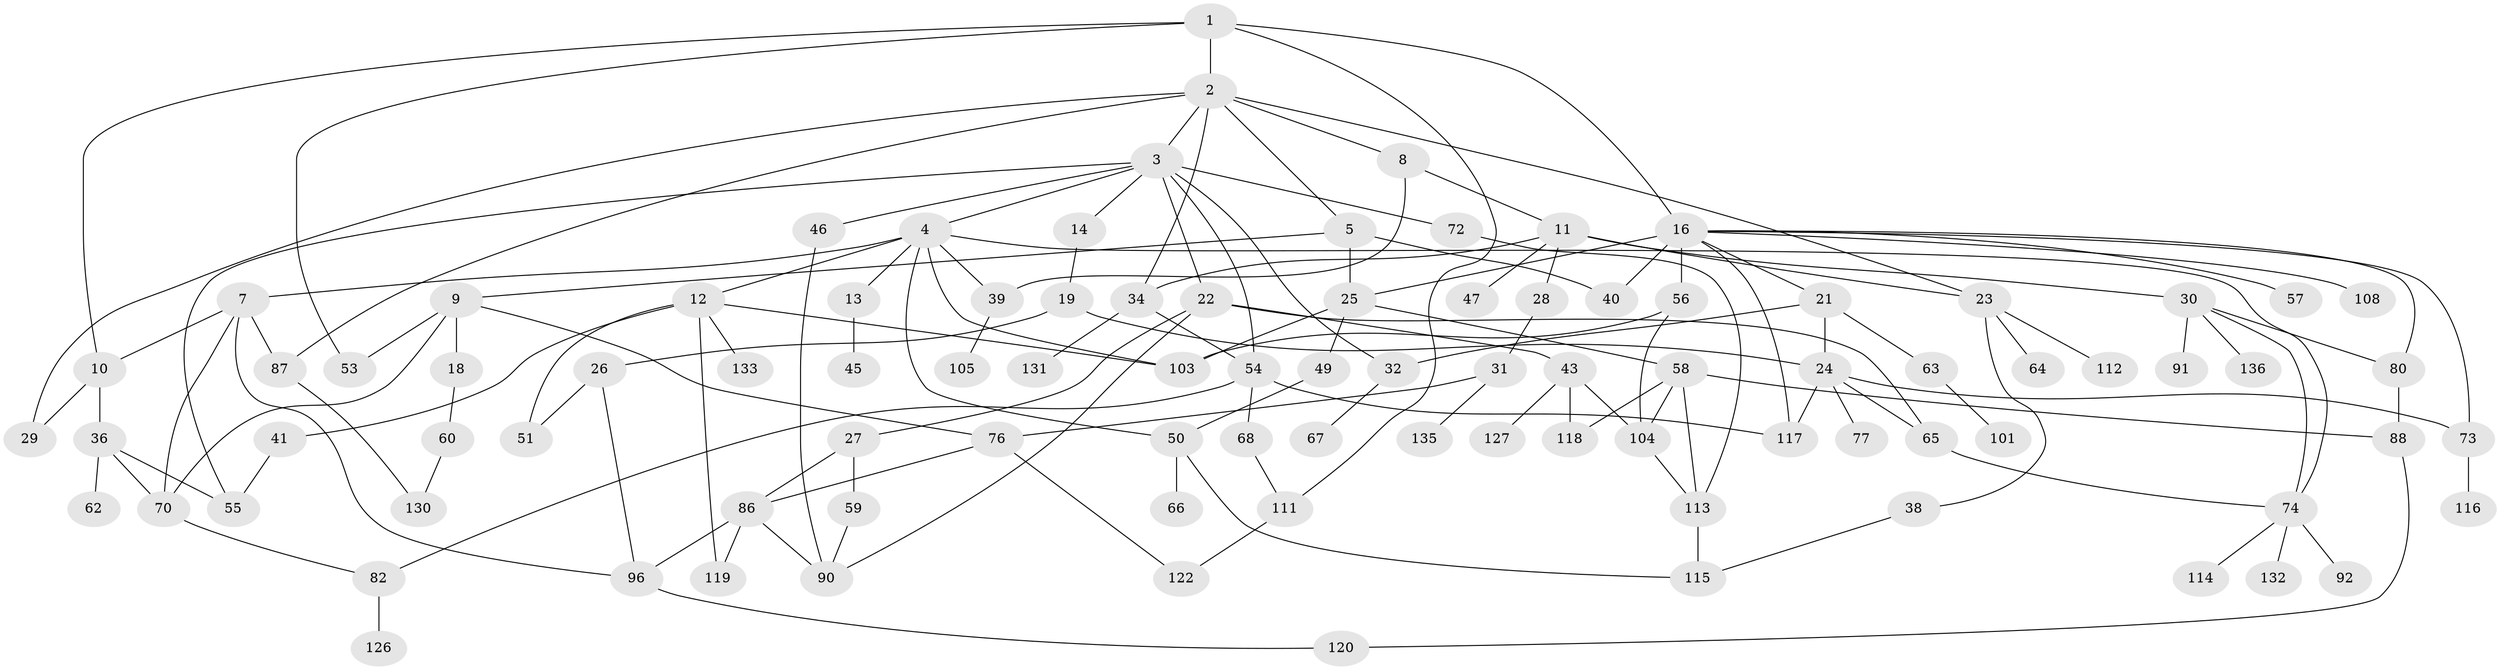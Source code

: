 // original degree distribution, {6: 0.02127659574468085, 8: 0.02127659574468085, 5: 0.06382978723404255, 2: 0.36879432624113473, 4: 0.1347517730496454, 3: 0.20567375886524822, 1: 0.18439716312056736}
// Generated by graph-tools (version 1.1) at 2025/10/02/27/25 16:10:55]
// undirected, 95 vertices, 143 edges
graph export_dot {
graph [start="1"]
  node [color=gray90,style=filled];
  1 [super="+33"];
  2 [super="+35"];
  3 [super="+37"];
  4 [super="+6"];
  5 [super="+107"];
  7 [super="+48"];
  8;
  9 [super="+123"];
  10 [super="+102"];
  11 [super="+15"];
  12 [super="+17"];
  13;
  14;
  16 [super="+20"];
  18 [super="+78"];
  19;
  21 [super="+42"];
  22 [super="+61"];
  23;
  24 [super="+141"];
  25 [super="+44"];
  26 [super="+109"];
  27;
  28;
  29;
  30 [super="+71"];
  31;
  32 [super="+128"];
  34 [super="+94"];
  36;
  38 [super="+125"];
  39 [super="+95"];
  40 [super="+134"];
  41;
  43 [super="+81"];
  45 [super="+69"];
  46;
  47 [super="+97"];
  49;
  50 [super="+52"];
  51 [super="+98"];
  53 [super="+75"];
  54 [super="+93"];
  55 [super="+79"];
  56;
  57;
  58 [super="+138"];
  59 [super="+121"];
  60;
  62 [super="+83"];
  63;
  64 [super="+110"];
  65 [super="+84"];
  66;
  67;
  68;
  70 [super="+137"];
  72;
  73;
  74 [super="+85"];
  76 [super="+100"];
  77;
  80 [super="+89"];
  82;
  86 [super="+124"];
  87 [super="+99"];
  88;
  90 [super="+106"];
  91 [super="+139"];
  92;
  96;
  101;
  103;
  104 [super="+140"];
  105;
  108;
  111;
  112;
  113 [super="+129"];
  114;
  115;
  116;
  117;
  118;
  119;
  120;
  122;
  126;
  127;
  130;
  131;
  132;
  133;
  135;
  136;
  1 -- 2 [weight=2];
  1 -- 10;
  1 -- 16;
  1 -- 111;
  1 -- 53;
  2 -- 3;
  2 -- 5;
  2 -- 8;
  2 -- 23;
  2 -- 29;
  2 -- 87;
  2 -- 34;
  3 -- 4;
  3 -- 14;
  3 -- 22;
  3 -- 32;
  3 -- 46;
  3 -- 55;
  3 -- 72;
  3 -- 54;
  4 -- 7;
  4 -- 12;
  4 -- 13;
  4 -- 39;
  4 -- 50;
  4 -- 103;
  4 -- 74;
  5 -- 9;
  5 -- 25;
  5 -- 40;
  7 -- 96;
  7 -- 10;
  7 -- 70;
  7 -- 87;
  8 -- 11;
  8 -- 39;
  9 -- 18;
  9 -- 53;
  9 -- 76;
  9 -- 70;
  10 -- 36;
  10 -- 29;
  11 -- 47;
  11 -- 23;
  11 -- 34;
  11 -- 28;
  11 -- 30;
  12 -- 41;
  12 -- 51;
  12 -- 119;
  12 -- 133;
  12 -- 103;
  13 -- 45;
  14 -- 19;
  16 -- 57;
  16 -- 80;
  16 -- 40;
  16 -- 117;
  16 -- 21;
  16 -- 56;
  16 -- 73;
  16 -- 108;
  16 -- 25;
  18 -- 60;
  19 -- 26;
  19 -- 24;
  21 -- 24;
  21 -- 32;
  21 -- 63;
  22 -- 27;
  22 -- 43;
  22 -- 65;
  22 -- 90;
  23 -- 38;
  23 -- 64;
  23 -- 112;
  24 -- 73;
  24 -- 77;
  24 -- 65;
  24 -- 117;
  25 -- 49;
  25 -- 58;
  25 -- 103;
  26 -- 96;
  26 -- 51;
  27 -- 59;
  27 -- 86;
  28 -- 31;
  30 -- 80;
  30 -- 91;
  30 -- 136;
  30 -- 74;
  31 -- 76;
  31 -- 135;
  32 -- 67;
  34 -- 131;
  34 -- 54;
  36 -- 62;
  36 -- 70;
  36 -- 55;
  38 -- 115;
  39 -- 105;
  41 -- 55;
  43 -- 104;
  43 -- 118;
  43 -- 127;
  46 -- 90;
  49 -- 50;
  50 -- 115;
  50 -- 66;
  54 -- 68;
  54 -- 82;
  54 -- 117;
  56 -- 104;
  56 -- 103;
  58 -- 88;
  58 -- 118;
  58 -- 104;
  58 -- 113;
  59 -- 90;
  60 -- 130;
  63 -- 101;
  65 -- 74;
  68 -- 111;
  70 -- 82;
  72 -- 113;
  73 -- 116;
  74 -- 92;
  74 -- 132;
  74 -- 114;
  76 -- 122;
  76 -- 86;
  80 -- 88;
  82 -- 126;
  86 -- 96;
  86 -- 119;
  86 -- 90;
  87 -- 130;
  88 -- 120;
  96 -- 120;
  104 -- 113;
  111 -- 122;
  113 -- 115;
}
